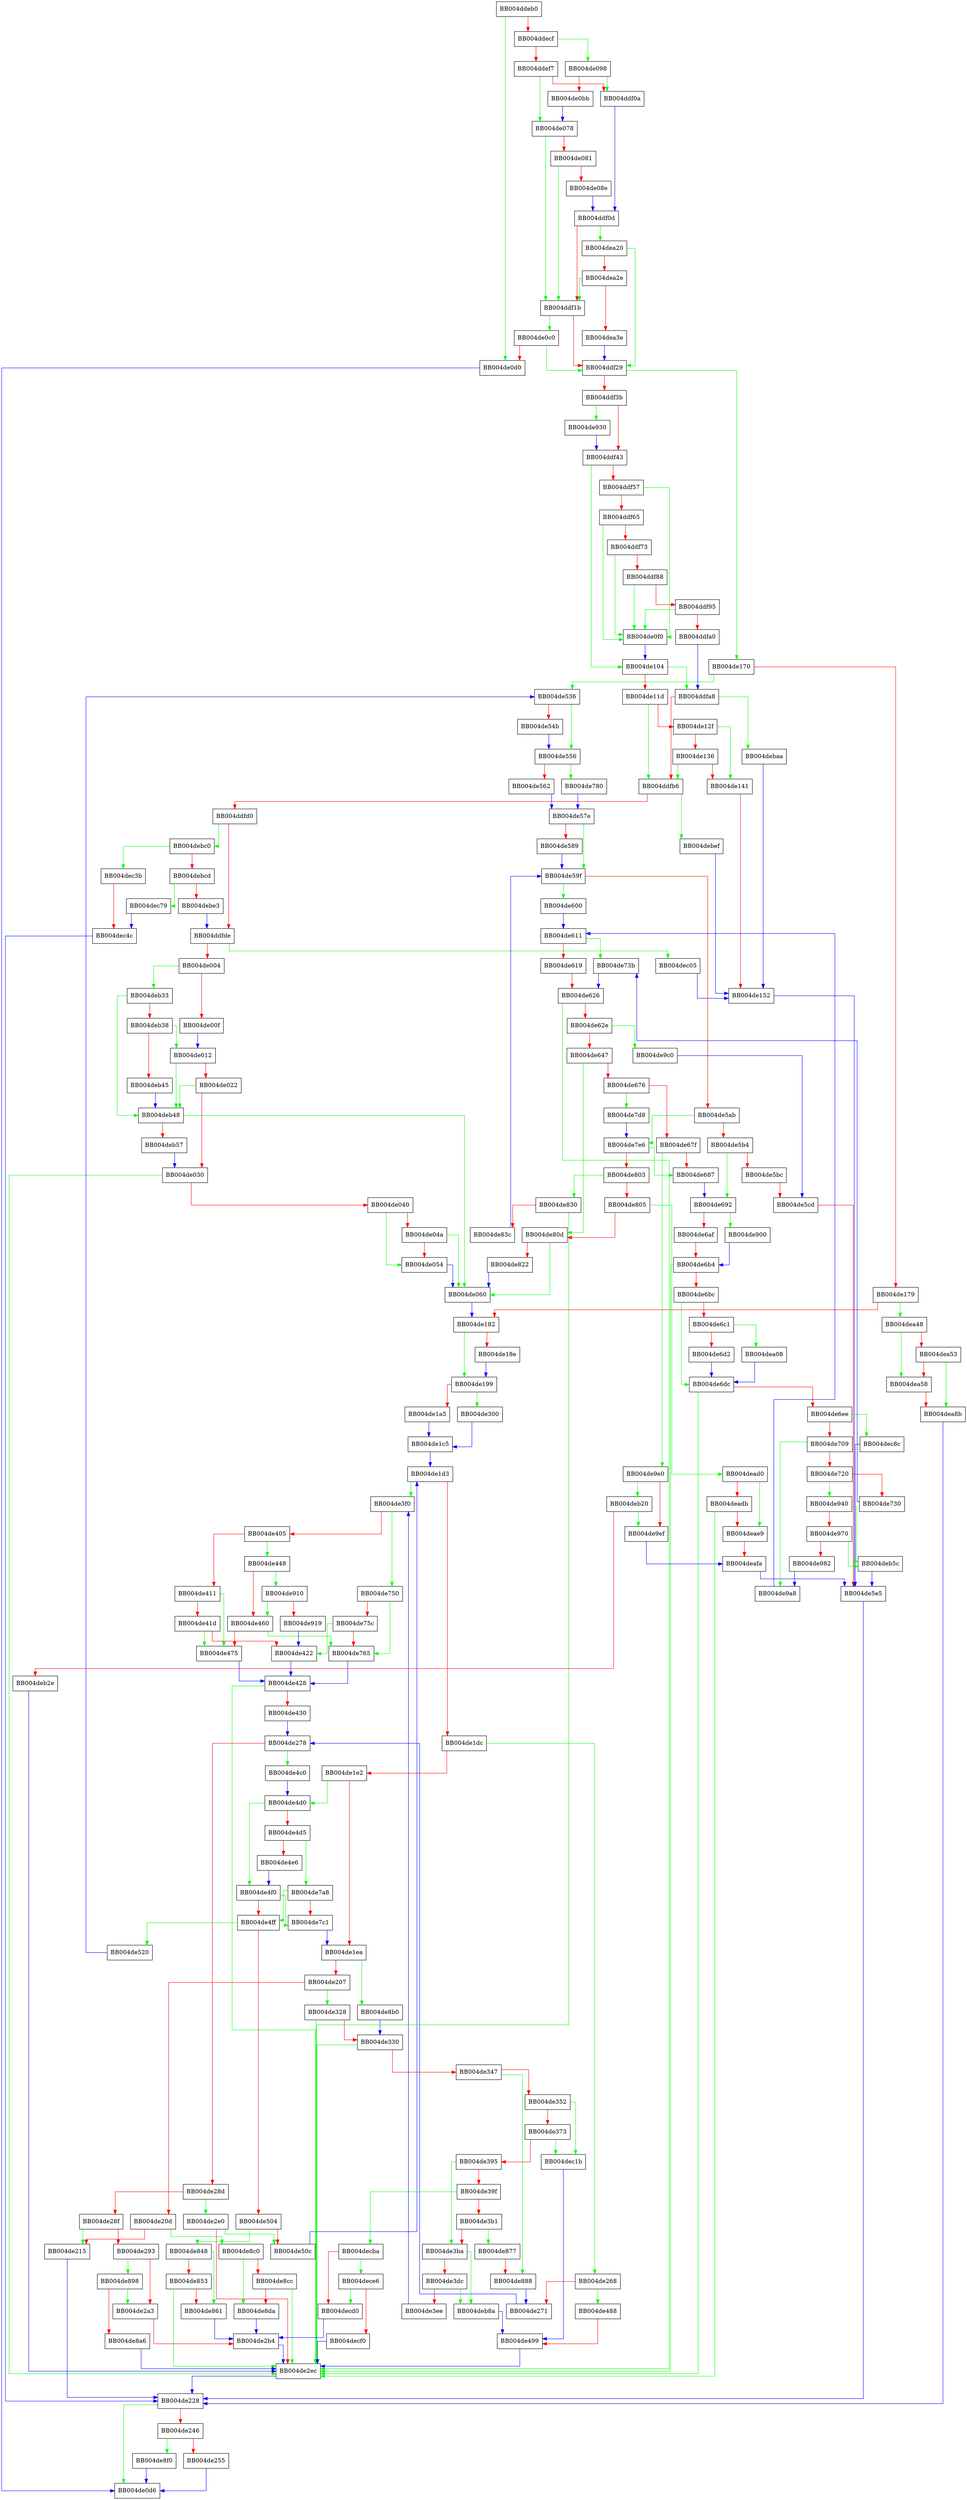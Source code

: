 digraph state_machine {
  node [shape="box"];
  graph [splines=ortho];
  BB004ddeb0 -> BB004de0d0 [color="green"];
  BB004ddeb0 -> BB004ddecf [color="red"];
  BB004ddecf -> BB004de098 [color="green"];
  BB004ddecf -> BB004ddef7 [color="red"];
  BB004ddef7 -> BB004de078 [color="green"];
  BB004ddef7 -> BB004ddf0a [color="red"];
  BB004ddf0a -> BB004ddf0d [color="blue"];
  BB004ddf0d -> BB004dea20 [color="green"];
  BB004ddf0d -> BB004ddf1b [color="red"];
  BB004ddf1b -> BB004de0c0 [color="green"];
  BB004ddf1b -> BB004ddf29 [color="red"];
  BB004ddf29 -> BB004de170 [color="green"];
  BB004ddf29 -> BB004ddf3b [color="red"];
  BB004ddf3b -> BB004de930 [color="green"];
  BB004ddf3b -> BB004ddf43 [color="red"];
  BB004ddf43 -> BB004de104 [color="green"];
  BB004ddf43 -> BB004ddf57 [color="red"];
  BB004ddf57 -> BB004de0f0 [color="green"];
  BB004ddf57 -> BB004ddf65 [color="red"];
  BB004ddf65 -> BB004de0f0 [color="green"];
  BB004ddf65 -> BB004ddf73 [color="red"];
  BB004ddf73 -> BB004de0f0 [color="green"];
  BB004ddf73 -> BB004ddf88 [color="red"];
  BB004ddf88 -> BB004de0f0 [color="green"];
  BB004ddf88 -> BB004ddf95 [color="red"];
  BB004ddf95 -> BB004de0f0 [color="green"];
  BB004ddf95 -> BB004ddfa0 [color="red"];
  BB004ddfa0 -> BB004ddfa8 [color="blue"];
  BB004ddfa8 -> BB004debaa [color="green"];
  BB004ddfa8 -> BB004ddfb6 [color="red"];
  BB004ddfb6 -> BB004debef [color="green"];
  BB004ddfb6 -> BB004ddfd0 [color="red"];
  BB004ddfd0 -> BB004debc0 [color="green"];
  BB004ddfd0 -> BB004ddfde [color="red"];
  BB004ddfde -> BB004dec05 [color="green"];
  BB004ddfde -> BB004de004 [color="red"];
  BB004de004 -> BB004deb33 [color="green"];
  BB004de004 -> BB004de00f [color="red"];
  BB004de00f -> BB004de012 [color="blue"];
  BB004de012 -> BB004deb48 [color="green"];
  BB004de012 -> BB004de022 [color="red"];
  BB004de022 -> BB004deb48 [color="green"];
  BB004de022 -> BB004de030 [color="red"];
  BB004de030 -> BB004de2ec [color="green"];
  BB004de030 -> BB004de040 [color="red"];
  BB004de040 -> BB004de054 [color="green"];
  BB004de040 -> BB004de04a [color="red"];
  BB004de04a -> BB004de060 [color="green"];
  BB004de04a -> BB004de054 [color="red"];
  BB004de054 -> BB004de060 [color="blue"];
  BB004de060 -> BB004de182 [color="blue"];
  BB004de078 -> BB004ddf1b [color="green"];
  BB004de078 -> BB004de081 [color="red"];
  BB004de081 -> BB004ddf1b [color="green"];
  BB004de081 -> BB004de08e [color="red"];
  BB004de08e -> BB004ddf0d [color="blue"];
  BB004de098 -> BB004ddf0a [color="green"];
  BB004de098 -> BB004de0bb [color="red"];
  BB004de0bb -> BB004de078 [color="blue"];
  BB004de0c0 -> BB004ddf29 [color="green"];
  BB004de0c0 -> BB004de0d0 [color="red"];
  BB004de0d0 -> BB004de0d6 [color="blue"];
  BB004de0f0 -> BB004de104 [color="blue"];
  BB004de104 -> BB004ddfa8 [color="green"];
  BB004de104 -> BB004de11d [color="red"];
  BB004de11d -> BB004ddfb6 [color="green"];
  BB004de11d -> BB004de12f [color="red"];
  BB004de12f -> BB004de141 [color="green"];
  BB004de12f -> BB004de136 [color="red"];
  BB004de136 -> BB004ddfb6 [color="green"];
  BB004de136 -> BB004de141 [color="red"];
  BB004de141 -> BB004de152 [color="red"];
  BB004de152 -> BB004de5e5 [color="blue"];
  BB004de170 -> BB004de536 [color="green"];
  BB004de170 -> BB004de179 [color="red"];
  BB004de179 -> BB004dea48 [color="green"];
  BB004de179 -> BB004de182 [color="red"];
  BB004de182 -> BB004de199 [color="green"];
  BB004de182 -> BB004de18e [color="red"];
  BB004de18e -> BB004de199 [color="blue"];
  BB004de199 -> BB004de300 [color="green"];
  BB004de199 -> BB004de1a5 [color="red"];
  BB004de1a5 -> BB004de1c5 [color="blue"];
  BB004de1c5 -> BB004de1d3 [color="blue"];
  BB004de1d3 -> BB004de3f0 [color="green"];
  BB004de1d3 -> BB004de1dc [color="red"];
  BB004de1dc -> BB004de268 [color="green"];
  BB004de1dc -> BB004de1e2 [color="red"];
  BB004de1e2 -> BB004de4d0 [color="green"];
  BB004de1e2 -> BB004de1ea [color="red"];
  BB004de1ea -> BB004de8b0 [color="green"];
  BB004de1ea -> BB004de207 [color="red"];
  BB004de207 -> BB004de328 [color="green"];
  BB004de207 -> BB004de20d [color="red"];
  BB004de20d -> BB004de8c0 [color="green"];
  BB004de20d -> BB004de215 [color="red"];
  BB004de215 -> BB004de228 [color="blue"];
  BB004de228 -> BB004de0d6 [color="green"];
  BB004de228 -> BB004de246 [color="red"];
  BB004de246 -> BB004de8f0 [color="green"];
  BB004de246 -> BB004de255 [color="red"];
  BB004de255 -> BB004de0d6 [color="blue"];
  BB004de268 -> BB004de488 [color="green"];
  BB004de268 -> BB004de271 [color="red"];
  BB004de271 -> BB004de278 [color="blue"];
  BB004de278 -> BB004de4c0 [color="green"];
  BB004de278 -> BB004de28d [color="red"];
  BB004de28d -> BB004de2e0 [color="green"];
  BB004de28d -> BB004de28f [color="red"];
  BB004de28f -> BB004de215 [color="green"];
  BB004de28f -> BB004de293 [color="red"];
  BB004de293 -> BB004de898 [color="green"];
  BB004de293 -> BB004de2a3 [color="red"];
  BB004de2a3 -> BB004de2b4 [color="red"];
  BB004de2b4 -> BB004de2ec [color="blue"];
  BB004de2e0 -> BB004de50c [color="green"];
  BB004de2e0 -> BB004de2ec [color="red"];
  BB004de2ec -> BB004de228 [color="blue"];
  BB004de300 -> BB004de1c5 [color="blue"];
  BB004de328 -> BB004de2ec [color="green"];
  BB004de328 -> BB004de330 [color="red"];
  BB004de330 -> BB004de2ec [color="green"];
  BB004de330 -> BB004de347 [color="red"];
  BB004de347 -> BB004de888 [color="green"];
  BB004de347 -> BB004de352 [color="red"];
  BB004de352 -> BB004dec1b [color="green"];
  BB004de352 -> BB004de373 [color="red"];
  BB004de373 -> BB004dec1b [color="green"];
  BB004de373 -> BB004de395 [color="red"];
  BB004de395 -> BB004de3ba [color="green"];
  BB004de395 -> BB004de39f [color="red"];
  BB004de39f -> BB004decba [color="green"];
  BB004de39f -> BB004de3b1 [color="red"];
  BB004de3b1 -> BB004de877 [color="green"];
  BB004de3b1 -> BB004de3ba [color="red"];
  BB004de3ba -> BB004deb8a [color="green"];
  BB004de3ba -> BB004de3dc [color="red"];
  BB004de3dc -> BB004deb8a [color="green"];
  BB004de3dc -> BB004de3ee [color="red"];
  BB004de3ee -> BB004de3f0 [color="blue"];
  BB004de3f0 -> BB004de750 [color="green"];
  BB004de3f0 -> BB004de405 [color="red"];
  BB004de405 -> BB004de448 [color="green"];
  BB004de405 -> BB004de411 [color="red"];
  BB004de411 -> BB004de475 [color="green"];
  BB004de411 -> BB004de41d [color="red"];
  BB004de41d -> BB004de475 [color="green"];
  BB004de41d -> BB004de422 [color="red"];
  BB004de422 -> BB004de428 [color="blue"];
  BB004de428 -> BB004de2ec [color="green"];
  BB004de428 -> BB004de430 [color="red"];
  BB004de430 -> BB004de278 [color="blue"];
  BB004de448 -> BB004de910 [color="green"];
  BB004de448 -> BB004de460 [color="red"];
  BB004de460 -> BB004de765 [color="green"];
  BB004de460 -> BB004de475 [color="red"];
  BB004de475 -> BB004de428 [color="blue"];
  BB004de488 -> BB004de499 [color="red"];
  BB004de499 -> BB004de2ec [color="blue"];
  BB004de4c0 -> BB004de4d0 [color="blue"];
  BB004de4d0 -> BB004de4f0 [color="green"];
  BB004de4d0 -> BB004de4d5 [color="red"];
  BB004de4d5 -> BB004de7a8 [color="green"];
  BB004de4d5 -> BB004de4e6 [color="red"];
  BB004de4e6 -> BB004de4f0 [color="blue"];
  BB004de4f0 -> BB004de7c1 [color="green"];
  BB004de4f0 -> BB004de4ff [color="red"];
  BB004de4ff -> BB004de520 [color="green"];
  BB004de4ff -> BB004de504 [color="red"];
  BB004de504 -> BB004de848 [color="green"];
  BB004de504 -> BB004de50c [color="red"];
  BB004de50c -> BB004de1d3 [color="blue"];
  BB004de520 -> BB004de536 [color="blue"];
  BB004de536 -> BB004de556 [color="green"];
  BB004de536 -> BB004de54b [color="red"];
  BB004de54b -> BB004de556 [color="blue"];
  BB004de556 -> BB004de780 [color="green"];
  BB004de556 -> BB004de562 [color="red"];
  BB004de562 -> BB004de57e [color="blue"];
  BB004de57e -> BB004de59f [color="green"];
  BB004de57e -> BB004de589 [color="red"];
  BB004de589 -> BB004de59f [color="blue"];
  BB004de59f -> BB004de600 [color="green"];
  BB004de59f -> BB004de5ab [color="red"];
  BB004de5ab -> BB004de7e6 [color="green"];
  BB004de5ab -> BB004de5b4 [color="red"];
  BB004de5b4 -> BB004de692 [color="green"];
  BB004de5b4 -> BB004de5bc [color="red"];
  BB004de5bc -> BB004de5cd [color="red"];
  BB004de5cd -> BB004de5e5 [color="red"];
  BB004de5e5 -> BB004de228 [color="blue"];
  BB004de600 -> BB004de611 [color="blue"];
  BB004de611 -> BB004de73b [color="green"];
  BB004de611 -> BB004de619 [color="red"];
  BB004de619 -> BB004de626 [color="red"];
  BB004de626 -> BB004de2ec [color="green"];
  BB004de626 -> BB004de62e [color="red"];
  BB004de62e -> BB004de9c0 [color="green"];
  BB004de62e -> BB004de647 [color="red"];
  BB004de647 -> BB004de80d [color="green"];
  BB004de647 -> BB004de676 [color="red"];
  BB004de676 -> BB004de7d8 [color="green"];
  BB004de676 -> BB004de67f [color="red"];
  BB004de67f -> BB004de9e0 [color="green"];
  BB004de67f -> BB004de687 [color="red"];
  BB004de687 -> BB004de692 [color="blue"];
  BB004de692 -> BB004de900 [color="green"];
  BB004de692 -> BB004de6af [color="red"];
  BB004de6af -> BB004de6b4 [color="red"];
  BB004de6b4 -> BB004de2ec [color="green"];
  BB004de6b4 -> BB004de6bc [color="red"];
  BB004de6bc -> BB004de6dc [color="green"];
  BB004de6bc -> BB004de6c1 [color="red"];
  BB004de6c1 -> BB004dea08 [color="green"];
  BB004de6c1 -> BB004de6d2 [color="red"];
  BB004de6d2 -> BB004de6dc [color="blue"];
  BB004de6dc -> BB004de2ec [color="green"];
  BB004de6dc -> BB004de6ee [color="red"];
  BB004de6ee -> BB004dec8c [color="green"];
  BB004de6ee -> BB004de709 [color="red"];
  BB004de709 -> BB004de9a8 [color="green"];
  BB004de709 -> BB004de720 [color="red"];
  BB004de720 -> BB004de940 [color="green"];
  BB004de720 -> BB004de730 [color="red"];
  BB004de730 -> BB004de73b [color="blue"];
  BB004de73b -> BB004de626 [color="blue"];
  BB004de750 -> BB004de765 [color="green"];
  BB004de750 -> BB004de75c [color="red"];
  BB004de75c -> BB004de422 [color="green"];
  BB004de75c -> BB004de765 [color="red"];
  BB004de765 -> BB004de428 [color="blue"];
  BB004de780 -> BB004de57e [color="blue"];
  BB004de7a8 -> BB004de4ff [color="green"];
  BB004de7a8 -> BB004de7c1 [color="red"];
  BB004de7c1 -> BB004de1ea [color="blue"];
  BB004de7d8 -> BB004de7e6 [color="blue"];
  BB004de7e6 -> BB004de687 [color="green"];
  BB004de7e6 -> BB004de803 [color="red"];
  BB004de803 -> BB004de830 [color="green"];
  BB004de803 -> BB004de805 [color="red"];
  BB004de805 -> BB004dead0 [color="green"];
  BB004de805 -> BB004de80d [color="red"];
  BB004de80d -> BB004de060 [color="green"];
  BB004de80d -> BB004de822 [color="red"];
  BB004de822 -> BB004de060 [color="blue"];
  BB004de830 -> BB004de2ec [color="green"];
  BB004de830 -> BB004de83c [color="red"];
  BB004de83c -> BB004de59f [color="blue"];
  BB004de848 -> BB004de861 [color="green"];
  BB004de848 -> BB004de853 [color="red"];
  BB004de853 -> BB004de2ec [color="green"];
  BB004de853 -> BB004de861 [color="red"];
  BB004de861 -> BB004de2b4 [color="blue"];
  BB004de877 -> BB004de888 [color="red"];
  BB004de888 -> BB004de271 [color="blue"];
  BB004de898 -> BB004de2a3 [color="green"];
  BB004de898 -> BB004de8a6 [color="red"];
  BB004de8a6 -> BB004de2ec [color="blue"];
  BB004de8b0 -> BB004de330 [color="blue"];
  BB004de8c0 -> BB004de8da [color="green"];
  BB004de8c0 -> BB004de8cc [color="red"];
  BB004de8cc -> BB004de2ec [color="green"];
  BB004de8cc -> BB004de8da [color="red"];
  BB004de8da -> BB004de2b4 [color="blue"];
  BB004de8f0 -> BB004de0d6 [color="blue"];
  BB004de900 -> BB004de6b4 [color="blue"];
  BB004de910 -> BB004de460 [color="green"];
  BB004de910 -> BB004de919 [color="red"];
  BB004de919 -> BB004de422 [color="blue"];
  BB004de930 -> BB004ddf43 [color="blue"];
  BB004de940 -> BB004deb5c [color="green"];
  BB004de940 -> BB004de970 [color="red"];
  BB004de970 -> BB004deb5c [color="green"];
  BB004de970 -> BB004de982 [color="red"];
  BB004de982 -> BB004de9a8 [color="blue"];
  BB004de9a8 -> BB004de611 [color="blue"];
  BB004de9c0 -> BB004de5cd [color="blue"];
  BB004de9e0 -> BB004deb20 [color="green"];
  BB004de9e0 -> BB004de9ef [color="red"];
  BB004de9ef -> BB004deafa [color="blue"];
  BB004dea08 -> BB004de6dc [color="blue"];
  BB004dea20 -> BB004ddf29 [color="green"];
  BB004dea20 -> BB004dea2e [color="red"];
  BB004dea2e -> BB004ddf1b [color="green"];
  BB004dea2e -> BB004dea3e [color="red"];
  BB004dea3e -> BB004ddf29 [color="blue"];
  BB004dea48 -> BB004dea58 [color="green"];
  BB004dea48 -> BB004dea53 [color="red"];
  BB004dea53 -> BB004dea8b [color="green"];
  BB004dea53 -> BB004dea58 [color="red"];
  BB004dea58 -> BB004dea8b [color="red"];
  BB004dea8b -> BB004de228 [color="blue"];
  BB004dead0 -> BB004deae9 [color="green"];
  BB004dead0 -> BB004deadb [color="red"];
  BB004deadb -> BB004de2ec [color="green"];
  BB004deadb -> BB004deae9 [color="red"];
  BB004deae9 -> BB004deafa [color="red"];
  BB004deafa -> BB004de5e5 [color="blue"];
  BB004deb20 -> BB004de9ef [color="green"];
  BB004deb20 -> BB004deb2e [color="red"];
  BB004deb2e -> BB004de2ec [color="blue"];
  BB004deb33 -> BB004deb48 [color="green"];
  BB004deb33 -> BB004deb38 [color="red"];
  BB004deb38 -> BB004de012 [color="green"];
  BB004deb38 -> BB004deb45 [color="red"];
  BB004deb45 -> BB004deb48 [color="blue"];
  BB004deb48 -> BB004de060 [color="green"];
  BB004deb48 -> BB004deb57 [color="red"];
  BB004deb57 -> BB004de030 [color="blue"];
  BB004deb5c -> BB004de5e5 [color="blue"];
  BB004deb8a -> BB004de499 [color="blue"];
  BB004debaa -> BB004de152 [color="blue"];
  BB004debc0 -> BB004dec3b [color="green"];
  BB004debc0 -> BB004debcd [color="red"];
  BB004debcd -> BB004dec79 [color="green"];
  BB004debcd -> BB004debe3 [color="red"];
  BB004debe3 -> BB004ddfde [color="blue"];
  BB004debef -> BB004de152 [color="blue"];
  BB004dec05 -> BB004de152 [color="blue"];
  BB004dec1b -> BB004de499 [color="blue"];
  BB004dec3b -> BB004dec4c [color="red"];
  BB004dec4c -> BB004de228 [color="blue"];
  BB004dec79 -> BB004dec4c [color="blue"];
  BB004dec8c -> BB004de5e5 [color="blue"];
  BB004decba -> BB004dece6 [color="green"];
  BB004decba -> BB004decd0 [color="red"];
  BB004decd0 -> BB004de2b4 [color="blue"];
  BB004dece6 -> BB004decd0 [color="green"];
  BB004dece6 -> BB004decf0 [color="red"];
  BB004decf0 -> BB004de2ec [color="blue"];
}